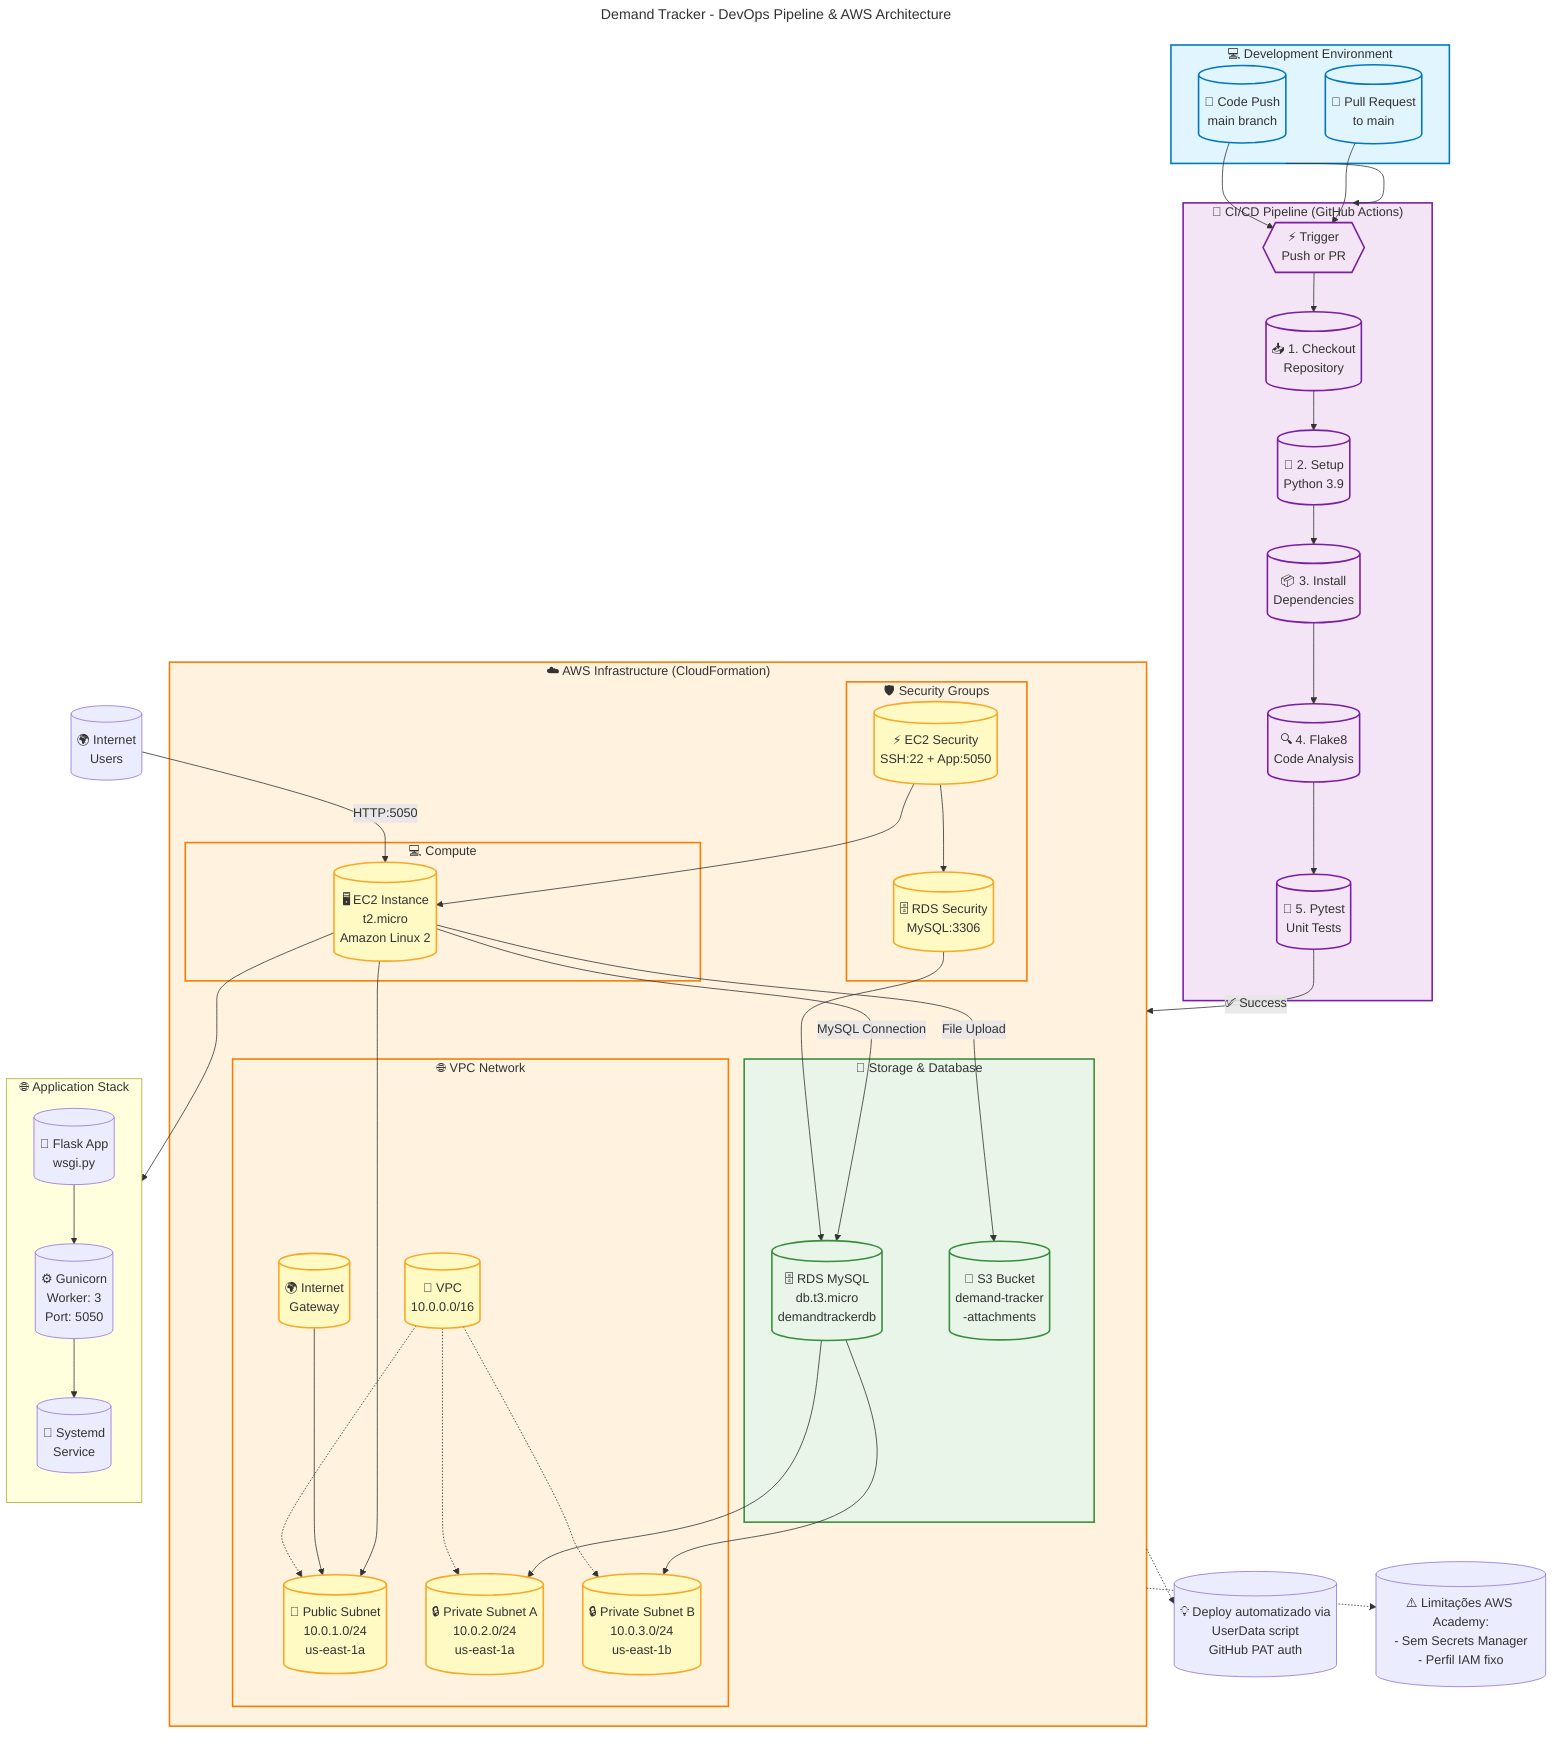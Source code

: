 ---
title: Demand Tracker - DevOps Pipeline & AWS Architecture
---
flowchart TD
    %% Estilo das seções
    classDef devSection fill:#e1f5fe,stroke:#0277bd,stroke-width:2px
    classDef ciSection fill:#f3e5f5,stroke:#7b1fa2,stroke-width:2px
    classDef awsSection fill:#fff3e0,stroke:#f57c00,stroke-width:2px
    classDef storageSection fill:#e8f5e8,stroke:#388e3c,stroke-width:2px
    classDef networkSection fill:#fff9c4,stroke:#f9a825,stroke-width:2px
    
    %% SEÇÃO DESENVOLVIMENTO
    subgraph DEV [" 💻 Development Environment"]
        direction TB
        PUSH[("🔄 Code Push<br/>main branch")]
        PR[("🔀 Pull Request<br/>to main")]
    end
    
    %% SEÇÃO CI/CD PIPELINE
    subgraph CI [" 🚀 CI/CD Pipeline (GitHub Actions)"]
        direction TB
        TRIGGER{{"⚡ Trigger<br/>Push or PR"}}
        CHECKOUT[("📥 1. Checkout<br/>Repository")]
        PYTHON[("🐍 2. Setup<br/>Python 3.9")]
        DEPS[("📦 3. Install<br/>Dependencies")]
        LINT[("🔍 4. Flake8<br/>Code Analysis")]
        TEST[("🧪 5. Pytest<br/>Unit Tests")]
        
        TRIGGER --> CHECKOUT
        CHECKOUT --> PYTHON
        PYTHON --> DEPS
        DEPS --> LINT
        LINT --> TEST
    end
    
    %% SEÇÃO AWS INFRASTRUCTURE
    subgraph AWS [" ☁️ AWS Infrastructure (CloudFormation)"]
        direction TB
        
        %% Networking
        subgraph NET [" 🌐 VPC Network"]
            VPC[("🏢 VPC<br/>10.0.0.0/16")]
            IGW[("🌍 Internet<br/>Gateway")]
            PUB_SUB[("📡 Public Subnet<br/>10.0.1.0/24<br/>us-east-1a")]
            PRIV_A[("🔒 Private Subnet A<br/>10.0.2.0/24<br/>us-east-1a")]
            PRIV_B[("🔒 Private Subnet B<br/>10.0.3.0/24<br/>us-east-1b")]
        end
        
        %% Security
        subgraph SEC [" 🛡️ Security Groups"]
            EC2_SG[("⚡ EC2 Security<br/>SSH:22 + App:5050")]
            RDS_SG[("🗄️ RDS Security<br/>MySQL:3306")]
        end
        
        %% Compute
        subgraph COMP [" 💻 Compute"]
            EC2[("🖥️ EC2 Instance<br/>t2.micro<br/>Amazon Linux 2")]
        end
        
        %% Storage & Database
        subgraph STOR [" 💾 Storage & Database"]
            S3[("📁 S3 Bucket<br/>demand-tracker<br/>-attachments")]
            RDS[("🗄️ RDS MySQL<br/>db.t3.micro<br/>demandtrackerdb")]
        end
    end
    
    %% APLICAÇÃO
    subgraph APP [" 🌐 Application Stack"]
        direction TB
        FLASK[("🐍 Flask App<br/>wsgi.py")]
        GUNICORN[("⚙️ Gunicorn<br/>Worker: 3<br/>Port: 5050")]
        SYSTEMD[("🔄 Systemd<br/>Service")]
    end
    
    %% CONEXÕES ENTRE SEÇÕES
    DEV --> CI
    PUSH --> TRIGGER
    PR --> TRIGGER
    
    TEST --> |"✅ Success"| AWS
    
    %% CONEXÕES AWS INTERNAS
    VPC -.-> PUB_SUB
    VPC -.-> PRIV_A
    VPC -.-> PRIV_B
    IGW --> PUB_SUB
    
    EC2 --> PUB_SUB
    RDS --> PRIV_A
    RDS --> PRIV_B
    
    EC2_SG --> EC2
    RDS_SG --> RDS
    EC2_SG --> RDS_SG
    
    %% CONEXÕES DA APLICAÇÃO
    EC2 --> APP
    FLASK --> GUNICORN
    GUNICORN --> SYSTEMD
    
    %% CONEXÕES DE DADOS
    EC2 --> |"MySQL Connection"| RDS
    EC2 --> |"File Upload"| S3
    
    %% ACESSO EXTERNO
    INTERNET[("🌍 Internet<br/>Users")]
    INTERNET --> |"HTTP:5050"| EC2
    
    %% Aplicar estilos
    class DEV,PUSH,PR devSection
    class CI,TRIGGER,CHECKOUT,PYTHON,DEPS,LINT,TEST ciSection
    class AWS,NET,SEC,COMP awsSection
    class STOR,S3,RDS storageSection
    class VPC,IGW,PUB_SUB,PRIV_A,PRIV_B,EC2_SG,RDS_SG,EC2 networkSection
    
    %% Notas importantes
    NOTE1[("💡 Deploy automatizado via<br/>UserData script<br/>GitHub PAT auth")]
    NOTE2[("⚠️ Limitações AWS Academy:<br/>- Sem Secrets Manager<br/>- Perfil IAM fixo")]
    
    AWS -.-> NOTE1
    AWS -.-> NOTE2